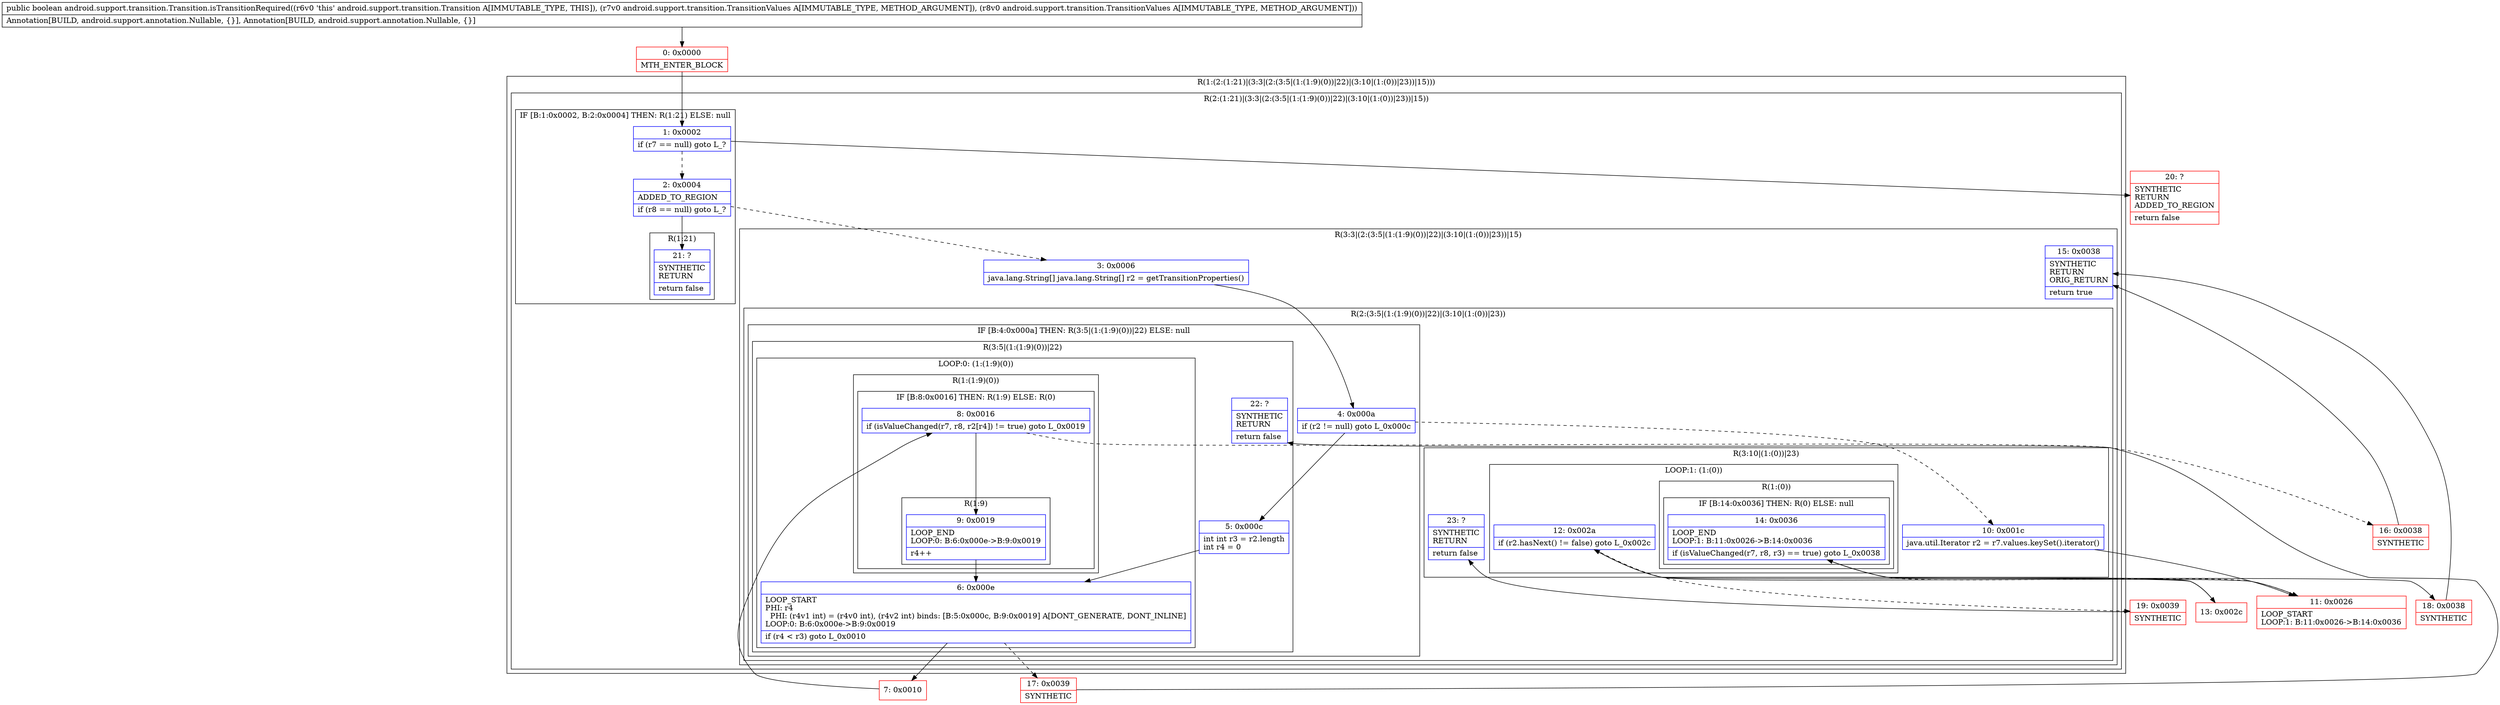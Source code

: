 digraph "CFG forandroid.support.transition.Transition.isTransitionRequired(Landroid\/support\/transition\/TransitionValues;Landroid\/support\/transition\/TransitionValues;)Z" {
subgraph cluster_Region_1417764672 {
label = "R(1:(2:(1:21)|(3:3|(2:(3:5|(1:(1:9)(0))|22)|(3:10|(1:(0))|23))|15)))";
node [shape=record,color=blue];
subgraph cluster_Region_1290561741 {
label = "R(2:(1:21)|(3:3|(2:(3:5|(1:(1:9)(0))|22)|(3:10|(1:(0))|23))|15))";
node [shape=record,color=blue];
subgraph cluster_IfRegion_1279189476 {
label = "IF [B:1:0x0002, B:2:0x0004] THEN: R(1:21) ELSE: null";
node [shape=record,color=blue];
Node_1 [shape=record,label="{1\:\ 0x0002|if (r7 == null) goto L_?\l}"];
Node_2 [shape=record,label="{2\:\ 0x0004|ADDED_TO_REGION\l|if (r8 == null) goto L_?\l}"];
subgraph cluster_Region_784007017 {
label = "R(1:21)";
node [shape=record,color=blue];
Node_21 [shape=record,label="{21\:\ ?|SYNTHETIC\lRETURN\l|return false\l}"];
}
}
subgraph cluster_Region_984315111 {
label = "R(3:3|(2:(3:5|(1:(1:9)(0))|22)|(3:10|(1:(0))|23))|15)";
node [shape=record,color=blue];
Node_3 [shape=record,label="{3\:\ 0x0006|java.lang.String[] java.lang.String[] r2 = getTransitionProperties()\l}"];
subgraph cluster_Region_1889525409 {
label = "R(2:(3:5|(1:(1:9)(0))|22)|(3:10|(1:(0))|23))";
node [shape=record,color=blue];
subgraph cluster_IfRegion_407795446 {
label = "IF [B:4:0x000a] THEN: R(3:5|(1:(1:9)(0))|22) ELSE: null";
node [shape=record,color=blue];
Node_4 [shape=record,label="{4\:\ 0x000a|if (r2 != null) goto L_0x000c\l}"];
subgraph cluster_Region_1911388583 {
label = "R(3:5|(1:(1:9)(0))|22)";
node [shape=record,color=blue];
Node_5 [shape=record,label="{5\:\ 0x000c|int int r3 = r2.length\lint r4 = 0\l}"];
subgraph cluster_LoopRegion_808142782 {
label = "LOOP:0: (1:(1:9)(0))";
node [shape=record,color=blue];
Node_6 [shape=record,label="{6\:\ 0x000e|LOOP_START\lPHI: r4 \l  PHI: (r4v1 int) = (r4v0 int), (r4v2 int) binds: [B:5:0x000c, B:9:0x0019] A[DONT_GENERATE, DONT_INLINE]\lLOOP:0: B:6:0x000e\-\>B:9:0x0019\l|if (r4 \< r3) goto L_0x0010\l}"];
subgraph cluster_Region_1603959423 {
label = "R(1:(1:9)(0))";
node [shape=record,color=blue];
subgraph cluster_IfRegion_1363545405 {
label = "IF [B:8:0x0016] THEN: R(1:9) ELSE: R(0)";
node [shape=record,color=blue];
Node_8 [shape=record,label="{8\:\ 0x0016|if (isValueChanged(r7, r8, r2[r4]) != true) goto L_0x0019\l}"];
subgraph cluster_Region_1538883211 {
label = "R(1:9)";
node [shape=record,color=blue];
Node_9 [shape=record,label="{9\:\ 0x0019|LOOP_END\lLOOP:0: B:6:0x000e\-\>B:9:0x0019\l|r4++\l}"];
}
subgraph cluster_Region_1687196073 {
label = "R(0)";
node [shape=record,color=blue];
}
}
}
}
Node_22 [shape=record,label="{22\:\ ?|SYNTHETIC\lRETURN\l|return false\l}"];
}
}
subgraph cluster_Region_489192421 {
label = "R(3:10|(1:(0))|23)";
node [shape=record,color=blue];
Node_10 [shape=record,label="{10\:\ 0x001c|java.util.Iterator r2 = r7.values.keySet().iterator()\l}"];
subgraph cluster_LoopRegion_332186679 {
label = "LOOP:1: (1:(0))";
node [shape=record,color=blue];
Node_12 [shape=record,label="{12\:\ 0x002a|if (r2.hasNext() != false) goto L_0x002c\l}"];
subgraph cluster_Region_529079731 {
label = "R(1:(0))";
node [shape=record,color=blue];
subgraph cluster_IfRegion_2146748978 {
label = "IF [B:14:0x0036] THEN: R(0) ELSE: null";
node [shape=record,color=blue];
Node_14 [shape=record,label="{14\:\ 0x0036|LOOP_END\lLOOP:1: B:11:0x0026\-\>B:14:0x0036\l|if (isValueChanged(r7, r8, r3) == true) goto L_0x0038\l}"];
subgraph cluster_Region_559772026 {
label = "R(0)";
node [shape=record,color=blue];
}
}
}
}
Node_23 [shape=record,label="{23\:\ ?|SYNTHETIC\lRETURN\l|return false\l}"];
}
}
Node_15 [shape=record,label="{15\:\ 0x0038|SYNTHETIC\lRETURN\lORIG_RETURN\l|return true\l}"];
}
}
}
Node_0 [shape=record,color=red,label="{0\:\ 0x0000|MTH_ENTER_BLOCK\l}"];
Node_7 [shape=record,color=red,label="{7\:\ 0x0010}"];
Node_11 [shape=record,color=red,label="{11\:\ 0x0026|LOOP_START\lLOOP:1: B:11:0x0026\-\>B:14:0x0036\l}"];
Node_13 [shape=record,color=red,label="{13\:\ 0x002c}"];
Node_16 [shape=record,color=red,label="{16\:\ 0x0038|SYNTHETIC\l}"];
Node_17 [shape=record,color=red,label="{17\:\ 0x0039|SYNTHETIC\l}"];
Node_18 [shape=record,color=red,label="{18\:\ 0x0038|SYNTHETIC\l}"];
Node_19 [shape=record,color=red,label="{19\:\ 0x0039|SYNTHETIC\l}"];
Node_20 [shape=record,color=red,label="{20\:\ ?|SYNTHETIC\lRETURN\lADDED_TO_REGION\l|return false\l}"];
MethodNode[shape=record,label="{public boolean android.support.transition.Transition.isTransitionRequired((r6v0 'this' android.support.transition.Transition A[IMMUTABLE_TYPE, THIS]), (r7v0 android.support.transition.TransitionValues A[IMMUTABLE_TYPE, METHOD_ARGUMENT]), (r8v0 android.support.transition.TransitionValues A[IMMUTABLE_TYPE, METHOD_ARGUMENT]))  | Annotation[BUILD, android.support.annotation.Nullable, \{\}], Annotation[BUILD, android.support.annotation.Nullable, \{\}]\l}"];
MethodNode -> Node_0;
Node_1 -> Node_2[style=dashed];
Node_1 -> Node_20;
Node_2 -> Node_3[style=dashed];
Node_2 -> Node_21;
Node_3 -> Node_4;
Node_4 -> Node_5;
Node_4 -> Node_10[style=dashed];
Node_5 -> Node_6;
Node_6 -> Node_7;
Node_6 -> Node_17[style=dashed];
Node_8 -> Node_9;
Node_8 -> Node_16[style=dashed];
Node_9 -> Node_6;
Node_10 -> Node_11;
Node_12 -> Node_13;
Node_12 -> Node_19[style=dashed];
Node_14 -> Node_11[style=dashed];
Node_14 -> Node_18;
Node_0 -> Node_1;
Node_7 -> Node_8;
Node_11 -> Node_12;
Node_13 -> Node_14;
Node_16 -> Node_15;
Node_17 -> Node_22;
Node_18 -> Node_15;
Node_19 -> Node_23;
}

